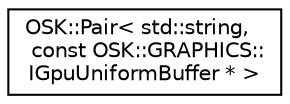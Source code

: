 digraph "Representación gráfica de la clase"
{
 // LATEX_PDF_SIZE
  edge [fontname="Helvetica",fontsize="10",labelfontname="Helvetica",labelfontsize="10"];
  node [fontname="Helvetica",fontsize="10",shape=record];
  rankdir="LR";
  Node0 [label="OSK::Pair\< std::string,\l const OSK::GRAPHICS::\lIGpuUniformBuffer * \>",height=0.2,width=0.4,color="black", fillcolor="white", style="filled",URL="$struct_o_s_k_1_1_pair.html",tooltip=" "];
}

